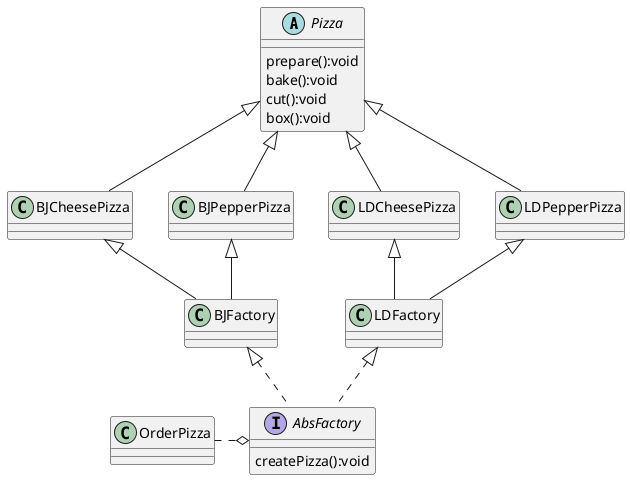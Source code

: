 @startuml
'https://plantuml.com/class-diagram

abstract class Pizza {
prepare():void
bake():void
cut():void
box():void
}

class BJCheesePizza {
}

class BJPepperPizza {
}

class LDCheesePizza {
}
class LDPepperPizza {
}

interface AbsFactory {
    createPizza():void
}

class BJFactory{
}
class LDFactory{
}


Pizza <|-- BJCheesePizza
Pizza <|-- BJPepperPizza
Pizza <|-- LDCheesePizza
Pizza <|-- LDPepperPizza


BJFactory <|.. AbsFactory
LDFactory <|.. AbsFactory


BJCheesePizza <|-- BJFactory
BJPepperPizza <|-- BJFactory

LDCheesePizza <|-- LDFactory
LDPepperPizza <|-- LDFactory
class OrderPizza{}
'orderPizza类通过抽象工厂，和其具体实现类工厂产生依赖
'并调用实现类工厂的方法，完成对象的创建
OrderPizza .o AbsFactory
@enduml